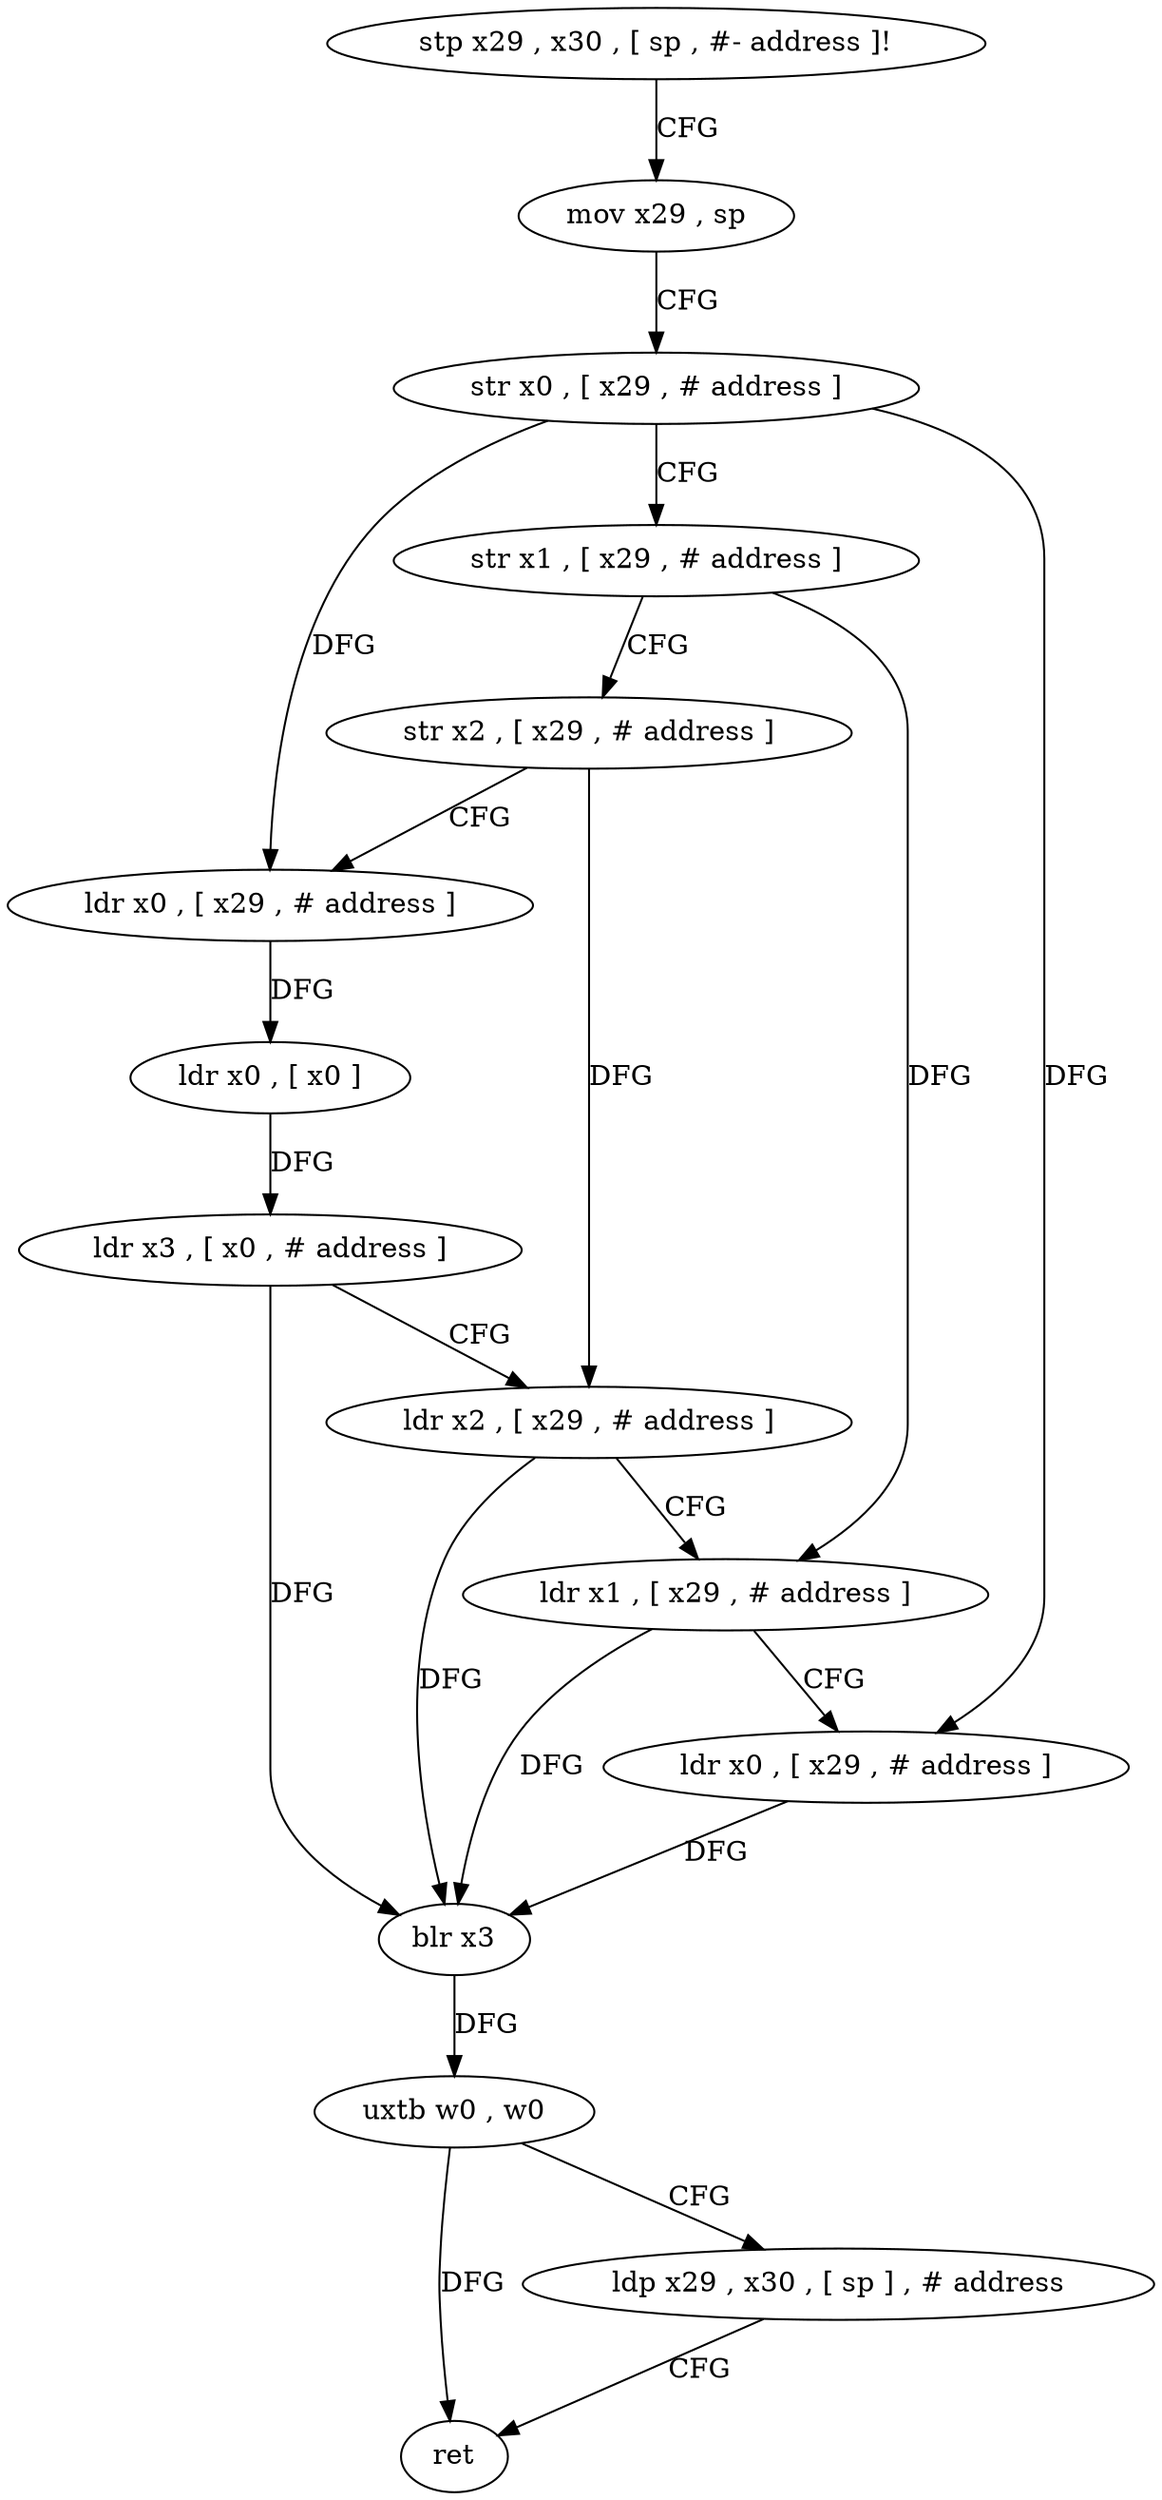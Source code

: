 digraph "func" {
"231856" [label = "stp x29 , x30 , [ sp , #- address ]!" ]
"231860" [label = "mov x29 , sp" ]
"231864" [label = "str x0 , [ x29 , # address ]" ]
"231868" [label = "str x1 , [ x29 , # address ]" ]
"231872" [label = "str x2 , [ x29 , # address ]" ]
"231876" [label = "ldr x0 , [ x29 , # address ]" ]
"231880" [label = "ldr x0 , [ x0 ]" ]
"231884" [label = "ldr x3 , [ x0 , # address ]" ]
"231888" [label = "ldr x2 , [ x29 , # address ]" ]
"231892" [label = "ldr x1 , [ x29 , # address ]" ]
"231896" [label = "ldr x0 , [ x29 , # address ]" ]
"231900" [label = "blr x3" ]
"231904" [label = "uxtb w0 , w0" ]
"231908" [label = "ldp x29 , x30 , [ sp ] , # address" ]
"231912" [label = "ret" ]
"231856" -> "231860" [ label = "CFG" ]
"231860" -> "231864" [ label = "CFG" ]
"231864" -> "231868" [ label = "CFG" ]
"231864" -> "231876" [ label = "DFG" ]
"231864" -> "231896" [ label = "DFG" ]
"231868" -> "231872" [ label = "CFG" ]
"231868" -> "231892" [ label = "DFG" ]
"231872" -> "231876" [ label = "CFG" ]
"231872" -> "231888" [ label = "DFG" ]
"231876" -> "231880" [ label = "DFG" ]
"231880" -> "231884" [ label = "DFG" ]
"231884" -> "231888" [ label = "CFG" ]
"231884" -> "231900" [ label = "DFG" ]
"231888" -> "231892" [ label = "CFG" ]
"231888" -> "231900" [ label = "DFG" ]
"231892" -> "231896" [ label = "CFG" ]
"231892" -> "231900" [ label = "DFG" ]
"231896" -> "231900" [ label = "DFG" ]
"231900" -> "231904" [ label = "DFG" ]
"231904" -> "231908" [ label = "CFG" ]
"231904" -> "231912" [ label = "DFG" ]
"231908" -> "231912" [ label = "CFG" ]
}
